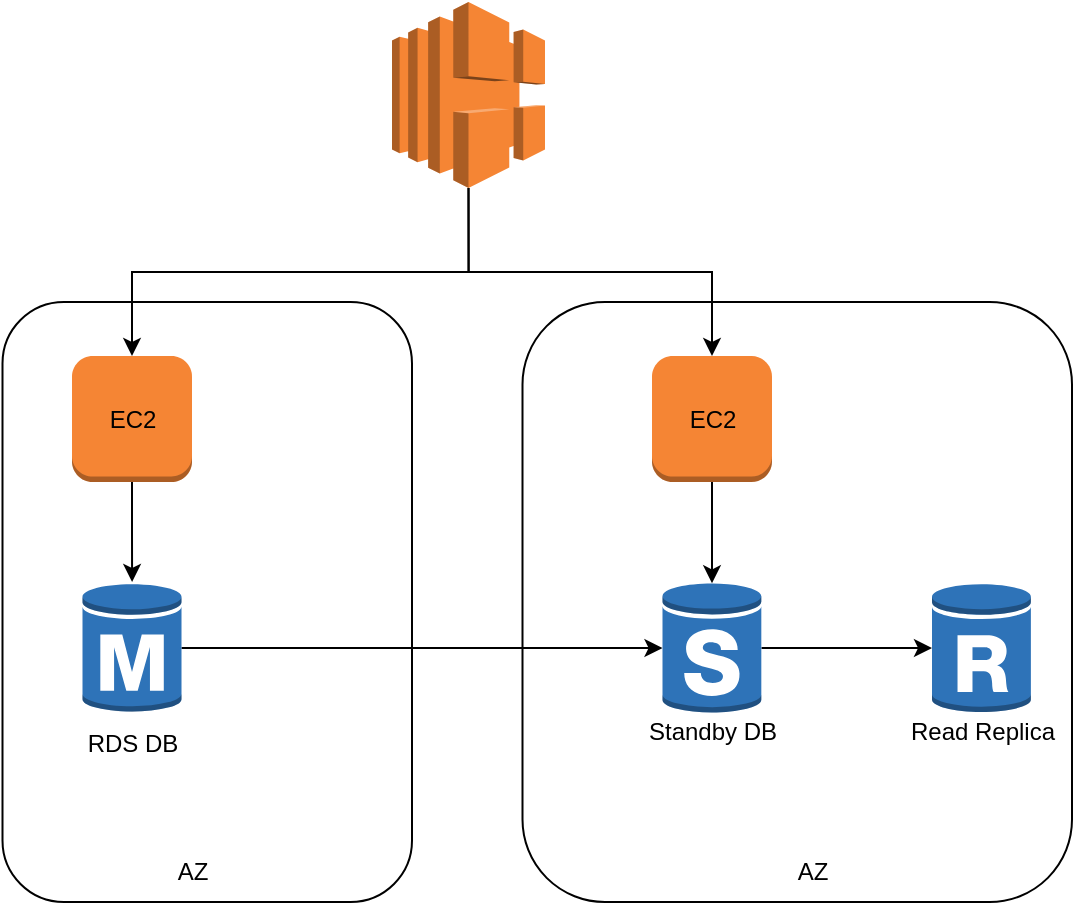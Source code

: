 <mxfile version="20.7.4" type="device"><diagram id="hU4HrgGKMCpeo4aQhWCN" name="Page-1"><mxGraphModel dx="1114" dy="999" grid="1" gridSize="10" guides="1" tooltips="1" connect="1" arrows="1" fold="1" page="1" pageScale="1" pageWidth="850" pageHeight="1100" math="0" shadow="0"><root><mxCell id="0"/><mxCell id="1" parent="0"/><mxCell id="H9YnxXa7T4uxfS3ntGWI-9" value="" style="rounded=1;whiteSpace=wrap;html=1;" vertex="1" parent="1"><mxGeometry x="515.25" y="190" width="274.75" height="300" as="geometry"/></mxCell><mxCell id="H9YnxXa7T4uxfS3ntGWI-8" value="" style="rounded=1;whiteSpace=wrap;html=1;" vertex="1" parent="1"><mxGeometry x="255.25" y="190" width="204.75" height="300" as="geometry"/></mxCell><mxCell id="H9YnxXa7T4uxfS3ntGWI-10" style="edgeStyle=orthogonalEdgeStyle;rounded=0;orthogonalLoop=1;jettySize=auto;html=1;exitX=0.5;exitY=1;exitDx=0;exitDy=0;exitPerimeter=0;entryX=0.5;entryY=0;entryDx=0;entryDy=0;entryPerimeter=0;" edge="1" parent="1" source="H9YnxXa7T4uxfS3ntGWI-1" target="H9YnxXa7T4uxfS3ntGWI-4"><mxGeometry relative="1" as="geometry"/></mxCell><mxCell id="H9YnxXa7T4uxfS3ntGWI-12" style="edgeStyle=orthogonalEdgeStyle;rounded=0;orthogonalLoop=1;jettySize=auto;html=1;exitX=0.5;exitY=1;exitDx=0;exitDy=0;exitPerimeter=0;" edge="1" parent="1" source="H9YnxXa7T4uxfS3ntGWI-1" target="H9YnxXa7T4uxfS3ntGWI-2"><mxGeometry relative="1" as="geometry"/></mxCell><mxCell id="H9YnxXa7T4uxfS3ntGWI-1" value="" style="outlineConnect=0;dashed=0;verticalLabelPosition=bottom;verticalAlign=top;align=center;html=1;shape=mxgraph.aws3.elastic_load_balancing;fillColor=#F58534;gradientColor=none;" vertex="1" parent="1"><mxGeometry x="450" y="40" width="76.5" height="93" as="geometry"/></mxCell><mxCell id="H9YnxXa7T4uxfS3ntGWI-13" style="edgeStyle=orthogonalEdgeStyle;rounded=0;orthogonalLoop=1;jettySize=auto;html=1;exitX=0.5;exitY=1;exitDx=0;exitDy=0;exitPerimeter=0;entryX=0.5;entryY=0.01;entryDx=0;entryDy=0;entryPerimeter=0;" edge="1" parent="1" source="H9YnxXa7T4uxfS3ntGWI-2" target="H9YnxXa7T4uxfS3ntGWI-5"><mxGeometry relative="1" as="geometry"/></mxCell><mxCell id="H9YnxXa7T4uxfS3ntGWI-2" value="" style="outlineConnect=0;dashed=0;verticalLabelPosition=bottom;verticalAlign=top;align=center;html=1;shape=mxgraph.aws3.instance;fillColor=#F58534;gradientColor=none;" vertex="1" parent="1"><mxGeometry x="580" y="217" width="60" height="63" as="geometry"/></mxCell><mxCell id="H9YnxXa7T4uxfS3ntGWI-15" style="edgeStyle=orthogonalEdgeStyle;rounded=0;orthogonalLoop=1;jettySize=auto;html=1;exitX=1;exitY=0.5;exitDx=0;exitDy=0;exitPerimeter=0;" edge="1" parent="1" source="H9YnxXa7T4uxfS3ntGWI-3" target="H9YnxXa7T4uxfS3ntGWI-5"><mxGeometry relative="1" as="geometry"/></mxCell><mxCell id="H9YnxXa7T4uxfS3ntGWI-3" value="" style="outlineConnect=0;dashed=0;verticalLabelPosition=bottom;verticalAlign=top;align=center;html=1;shape=mxgraph.aws3.rds_db_instance;fillColor=#2E73B8;gradientColor=none;" vertex="1" parent="1"><mxGeometry x="295.25" y="330" width="49.5" height="66" as="geometry"/></mxCell><mxCell id="H9YnxXa7T4uxfS3ntGWI-11" style="edgeStyle=orthogonalEdgeStyle;rounded=0;orthogonalLoop=1;jettySize=auto;html=1;exitX=0.5;exitY=1;exitDx=0;exitDy=0;exitPerimeter=0;" edge="1" parent="1" source="H9YnxXa7T4uxfS3ntGWI-4" target="H9YnxXa7T4uxfS3ntGWI-3"><mxGeometry relative="1" as="geometry"/></mxCell><mxCell id="H9YnxXa7T4uxfS3ntGWI-4" value="" style="outlineConnect=0;dashed=0;verticalLabelPosition=bottom;verticalAlign=top;align=center;html=1;shape=mxgraph.aws3.instance;fillColor=#F58534;gradientColor=none;" vertex="1" parent="1"><mxGeometry x="290" y="217" width="60" height="63" as="geometry"/></mxCell><mxCell id="H9YnxXa7T4uxfS3ntGWI-14" style="edgeStyle=orthogonalEdgeStyle;rounded=0;orthogonalLoop=1;jettySize=auto;html=1;exitX=1;exitY=0.5;exitDx=0;exitDy=0;exitPerimeter=0;" edge="1" parent="1" source="H9YnxXa7T4uxfS3ntGWI-5" target="H9YnxXa7T4uxfS3ntGWI-6"><mxGeometry relative="1" as="geometry"/></mxCell><mxCell id="H9YnxXa7T4uxfS3ntGWI-5" value="" style="outlineConnect=0;dashed=0;verticalLabelPosition=bottom;verticalAlign=top;align=center;html=1;shape=mxgraph.aws3.rds_db_instance_standby_multi_az;fillColor=#2E73B8;gradientColor=none;" vertex="1" parent="1"><mxGeometry x="585.25" y="330" width="49.5" height="66" as="geometry"/></mxCell><mxCell id="H9YnxXa7T4uxfS3ntGWI-6" value="" style="outlineConnect=0;dashed=0;verticalLabelPosition=bottom;verticalAlign=top;align=center;html=1;shape=mxgraph.aws3.rds_db_instance_read_replica;fillColor=#2E73B8;gradientColor=none;" vertex="1" parent="1"><mxGeometry x="720" y="330" width="49.5" height="66" as="geometry"/></mxCell><mxCell id="H9YnxXa7T4uxfS3ntGWI-16" value="AZ" style="text;html=1;align=center;verticalAlign=middle;resizable=0;points=[];autosize=1;strokeColor=none;fillColor=none;" vertex="1" parent="1"><mxGeometry x="330" y="460" width="40" height="30" as="geometry"/></mxCell><mxCell id="H9YnxXa7T4uxfS3ntGWI-17" value="AZ" style="text;html=1;align=center;verticalAlign=middle;resizable=0;points=[];autosize=1;strokeColor=none;fillColor=none;" vertex="1" parent="1"><mxGeometry x="640" y="460" width="40" height="30" as="geometry"/></mxCell><mxCell id="H9YnxXa7T4uxfS3ntGWI-18" value="RDS DB" style="text;html=1;align=center;verticalAlign=middle;resizable=0;points=[];autosize=1;strokeColor=none;fillColor=none;" vertex="1" parent="1"><mxGeometry x="285" y="396" width="70" height="30" as="geometry"/></mxCell><mxCell id="H9YnxXa7T4uxfS3ntGWI-19" value="Standby DB" style="text;html=1;align=center;verticalAlign=middle;resizable=0;points=[];autosize=1;strokeColor=none;fillColor=none;" vertex="1" parent="1"><mxGeometry x="565" y="390" width="90" height="30" as="geometry"/></mxCell><mxCell id="H9YnxXa7T4uxfS3ntGWI-20" value="Read Replica" style="text;html=1;align=center;verticalAlign=middle;resizable=0;points=[];autosize=1;strokeColor=none;fillColor=none;" vertex="1" parent="1"><mxGeometry x="695" y="390" width="100" height="30" as="geometry"/></mxCell><mxCell id="H9YnxXa7T4uxfS3ntGWI-21" value="EC2" style="text;html=1;align=center;verticalAlign=middle;resizable=0;points=[];autosize=1;strokeColor=none;fillColor=none;" vertex="1" parent="1"><mxGeometry x="295" y="233.5" width="50" height="30" as="geometry"/></mxCell><mxCell id="H9YnxXa7T4uxfS3ntGWI-22" value="EC2" style="text;html=1;align=center;verticalAlign=middle;resizable=0;points=[];autosize=1;strokeColor=none;fillColor=none;" vertex="1" parent="1"><mxGeometry x="585.25" y="233.5" width="50" height="30" as="geometry"/></mxCell></root></mxGraphModel></diagram></mxfile>